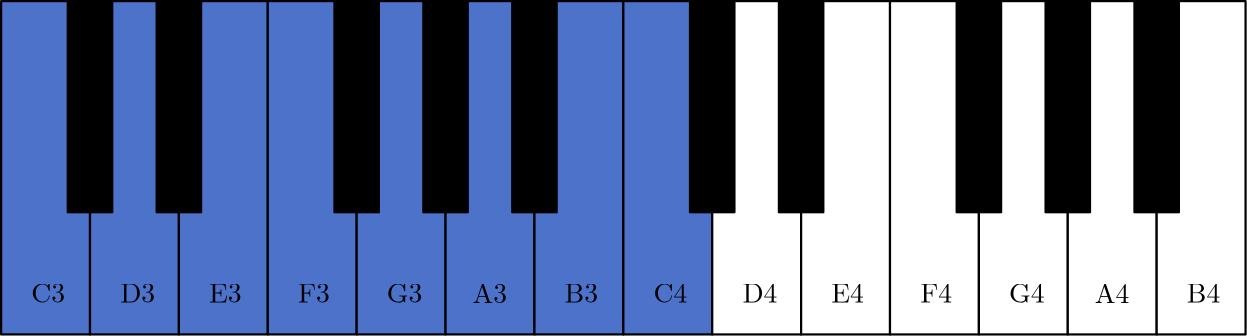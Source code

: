 <?xml version="1.0"?>
<!DOCTYPE ipe SYSTEM "ipe.dtd">
<ipe version="70218" creator="Ipe 7.2.24">
<info created="D:20220624233952" modified="D:20230701222227"/>
<ipestyle name="basic">
<symbol name="arrow/arc(spx)">
<path stroke="sym-stroke" fill="sym-stroke" pen="sym-pen">
0 0 m
-1 0.333 l
-1 -0.333 l
h
</path>
</symbol>
<symbol name="arrow/farc(spx)">
<path stroke="sym-stroke" fill="white" pen="sym-pen">
0 0 m
-1 0.333 l
-1 -0.333 l
h
</path>
</symbol>
<symbol name="arrow/ptarc(spx)">
<path stroke="sym-stroke" fill="sym-stroke" pen="sym-pen">
0 0 m
-1 0.333 l
-0.8 0 l
-1 -0.333 l
h
</path>
</symbol>
<symbol name="arrow/fptarc(spx)">
<path stroke="sym-stroke" fill="white" pen="sym-pen">
0 0 m
-1 0.333 l
-0.8 0 l
-1 -0.333 l
h
</path>
</symbol>
<symbol name="mark/circle(sx)" transformations="translations">
<path fill="sym-stroke">
0.6 0 0 0.6 0 0 e
0.4 0 0 0.4 0 0 e
</path>
</symbol>
<symbol name="mark/disk(sx)" transformations="translations">
<path fill="sym-stroke">
0.6 0 0 0.6 0 0 e
</path>
</symbol>
<symbol name="mark/fdisk(sfx)" transformations="translations">
<group>
<path fill="sym-fill">
0.5 0 0 0.5 0 0 e
</path>
<path fill="sym-stroke" fillrule="eofill">
0.6 0 0 0.6 0 0 e
0.4 0 0 0.4 0 0 e
</path>
</group>
</symbol>
<symbol name="mark/box(sx)" transformations="translations">
<path fill="sym-stroke" fillrule="eofill">
-0.6 -0.6 m
0.6 -0.6 l
0.6 0.6 l
-0.6 0.6 l
h
-0.4 -0.4 m
0.4 -0.4 l
0.4 0.4 l
-0.4 0.4 l
h
</path>
</symbol>
<symbol name="mark/square(sx)" transformations="translations">
<path fill="sym-stroke">
-0.6 -0.6 m
0.6 -0.6 l
0.6 0.6 l
-0.6 0.6 l
h
</path>
</symbol>
<symbol name="mark/fsquare(sfx)" transformations="translations">
<group>
<path fill="sym-fill">
-0.5 -0.5 m
0.5 -0.5 l
0.5 0.5 l
-0.5 0.5 l
h
</path>
<path fill="sym-stroke" fillrule="eofill">
-0.6 -0.6 m
0.6 -0.6 l
0.6 0.6 l
-0.6 0.6 l
h
-0.4 -0.4 m
0.4 -0.4 l
0.4 0.4 l
-0.4 0.4 l
h
</path>
</group>
</symbol>
<symbol name="mark/cross(sx)" transformations="translations">
<group>
<path fill="sym-stroke">
-0.43 -0.57 m
0.57 0.43 l
0.43 0.57 l
-0.57 -0.43 l
h
</path>
<path fill="sym-stroke">
-0.43 0.57 m
0.57 -0.43 l
0.43 -0.57 l
-0.57 0.43 l
h
</path>
</group>
</symbol>
<symbol name="arrow/fnormal(spx)">
<path stroke="sym-stroke" fill="white" pen="sym-pen">
0 0 m
-1 0.333 l
-1 -0.333 l
h
</path>
</symbol>
<symbol name="arrow/pointed(spx)">
<path stroke="sym-stroke" fill="sym-stroke" pen="sym-pen">
0 0 m
-1 0.333 l
-0.8 0 l
-1 -0.333 l
h
</path>
</symbol>
<symbol name="arrow/fpointed(spx)">
<path stroke="sym-stroke" fill="white" pen="sym-pen">
0 0 m
-1 0.333 l
-0.8 0 l
-1 -0.333 l
h
</path>
</symbol>
<symbol name="arrow/linear(spx)">
<path stroke="sym-stroke" pen="sym-pen">
-1 0.333 m
0 0 l
-1 -0.333 l
</path>
</symbol>
<symbol name="arrow/fdouble(spx)">
<path stroke="sym-stroke" fill="white" pen="sym-pen">
0 0 m
-1 0.333 l
-1 -0.333 l
h
-1 0 m
-2 0.333 l
-2 -0.333 l
h
</path>
</symbol>
<symbol name="arrow/double(spx)">
<path stroke="sym-stroke" fill="sym-stroke" pen="sym-pen">
0 0 m
-1 0.333 l
-1 -0.333 l
h
-1 0 m
-2 0.333 l
-2 -0.333 l
h
</path>
</symbol>
<anglesize name="22.5 deg" value="22.5"/>
<anglesize name="30 deg" value="30"/>
<anglesize name="45 deg" value="45"/>
<anglesize name="60 deg" value="60"/>
<anglesize name="90 deg" value="90"/>
<arrowsize name="large" value="10"/>
<arrowsize name="small" value="5"/>
<arrowsize name="tiny" value="3"/>
<color name="blue" value="0 0 1"/>
<color name="brown" value="0.647 0.165 0.165"/>
<color name="darkblue" value="0 0 0.545"/>
<color name="darkcyan" value="0 0.545 0.545"/>
<color name="darkgray" value="0.663"/>
<color name="darkgreen" value="0 0.392 0"/>
<color name="darkmagenta" value="0.545 0 0.545"/>
<color name="darkorange" value="1 0.549 0"/>
<color name="darkred" value="0.545 0 0"/>
<color name="gold" value="1 0.843 0"/>
<color name="gray" value="0.745"/>
<color name="green" value="0 1 0"/>
<color name="lightblue" value="0.678 0.847 0.902"/>
<color name="lightcyan" value="0.878 1 1"/>
<color name="lightgray" value="0.827"/>
<color name="lightgreen" value="0.565 0.933 0.565"/>
<color name="lightyellow" value="1 1 0.878"/>
<color name="navy" value="0 0 0.502"/>
<color name="orange" value="1 0.647 0"/>
<color name="pink" value="1 0.753 0.796"/>
<color name="purple" value="0.627 0.125 0.941"/>
<color name="red" value="1 0 0"/>
<color name="sbblue" value="0.298 0.447 0.79"/>
<color name="sbgreen" value="0.333 0.658 0.407"/>
<color name="sborange" value="0.866 0.517 0.321"/>
<color name="sbpurple" value="0.505 0.447 0.698"/>
<color name="sbred" value="0.768 0.305 0.321"/>
<color name="seagreen" value="0.18 0.545 0.341"/>
<color name="turquoise" value="0.251 0.878 0.816"/>
<color name="verydarkgray" value="0.4"/>
<color name="violet" value="0.933 0.51 0.933"/>
<color name="yellow" value="1 1 0"/>
<dashstyle name="dash dot dotted" value="[4 2 1 2 1 2] 0"/>
<dashstyle name="dash dotted" value="[4 2 1 2] 0"/>
<dashstyle name="dashed" value="[4] 0"/>
<dashstyle name="dotted" value="[1 3] 0"/>
<gridsize name="10 pts (~3.5 mm)" value="10"/>
<gridsize name="14 pts (~5 mm)" value="14"/>
<gridsize name="16 pts (~6 mm)" value="16"/>
<gridsize name="20 pts (~7 mm)" value="20"/>
<gridsize name="28 pts (~10 mm)" value="28"/>
<gridsize name="32 pts (~12 mm)" value="32"/>
<gridsize name="4 pts" value="4"/>
<gridsize name="56 pts (~20 mm)" value="56"/>
<gridsize name="8 pts (~3 mm)" value="8"/>
<opacity name="10%" value="0.1"/>
<opacity name="30%" value="0.3"/>
<opacity name="50%" value="0.5"/>
<opacity name="75%" value="0.75"/>
<pen name="fat" value="1.2"/>
<pen name="heavier" value="0.8"/>
<pen name="ultrafat" value="2"/>
<symbolsize name="large" value="5"/>
<symbolsize name="small" value="2"/>
<symbolsize name="tiny" value="1.1"/>
<textsize name="Huge" value="\Huge"/>
<textsize name="LARGE" value="\LARGE"/>
<textsize name="Large" value="\Large"/>
<textsize name="footnote" value="\footnotesize"/>
<textsize name="huge" value="\huge"/>
<textsize name="large" value="\large"/>
<textsize name="small" value="\small"/>
<textsize name="tiny" value="\tiny"/>
<textstyle name="center" begin="\begin{center}" end="\end{center}"/>
<textstyle name="item" begin="\begin{itemize}\item{}" end="\end{itemize}"/>
<textstyle name="itemize" begin="\begin{itemize}" end="\end{itemize}"/>
<tiling name="falling" angle="-60" step="4" width="1"/>
<tiling name="rising" angle="30" step="4" width="1"/>
</ipestyle>
<page>
<layer name="alpha"/>
<view layers="alpha" active="alpha"/>
<path layer="alpha" stroke="black" fill="sbblue" pen="0.8">
64 784 m
64 664 l
96 664 l
96 784 l
h
</path>
<path matrix="1 0 0 1 32 0" stroke="black" fill="sbblue" pen="0.8">
64 784 m
64 664 l
96 664 l
96 784 l
h
</path>
<path matrix="1 0 0 1 64 0" stroke="black" fill="sbblue" pen="0.8">
64 784 m
64 664 l
96 664 l
96 784 l
h
</path>
<path matrix="1 0 0 1 96 0" stroke="black" fill="sbblue" pen="0.8">
64 784 m
64 664 l
96 664 l
96 784 l
h
</path>
<path matrix="1 0 0 1 128 0" stroke="black" fill="sbblue" pen="0.8">
64 784 m
64 664 l
96 664 l
96 784 l
h
</path>
<path matrix="1 0 0 1 160 0" stroke="black" fill="sbblue" pen="0.8">
64 784 m
64 664 l
96 664 l
96 784 l
h
</path>
<path matrix="1 0 0 1 192 0" stroke="black" fill="sbblue" pen="0.8">
64 784 m
64 664 l
96 664 l
96 784 l
h
</path>
<path stroke="black" fill="black" pen="0.8">
88 784 m
88 708 l
104 708 l
104 784 l
h
</path>
<text matrix="1 0 0 1 -1.14491 83.4584" transformations="translations" pos="76 592" stroke="black" type="label" width="12.177" height="6.808" depth="0" valign="baseline" size="10">C3</text>
<text matrix="1 0 0 1 30.8551 83.4584" transformations="translations" pos="76 592" stroke="black" type="label" width="12.592" height="6.808" depth="0" valign="baseline" size="10">D3</text>
<text matrix="1 0 0 1 62.8551 83.4584" transformations="translations" pos="76 592" stroke="black" type="label" width="11.761" height="6.808" depth="0" valign="baseline" size="10">E3</text>
<text matrix="1 0 0 1 94.8551 83.4584" transformations="translations" pos="76 592" stroke="black" type="label" width="11.485" height="6.808" depth="0" valign="baseline" size="10">F3</text>
<text matrix="1 0 0 1 126.855 83.4584" transformations="translations" pos="76 592" stroke="black" type="label" width="12.799" height="6.808" depth="0" valign="baseline" size="10">G3</text>
<text matrix="1 0 0 1 157.683 83.3299" transformations="translations" pos="76 592" stroke="black" type="label" width="12.453" height="6.808" depth="0" valign="baseline" size="10">A3</text>
<text matrix="1 0 0 1 190.855 83.4584" transformations="translations" pos="76 592" stroke="black" type="label" width="12.038" height="6.808" depth="0" valign="baseline" size="10">B3</text>
<path matrix="1 0 0 1 32 0" stroke="black" fill="black" pen="0.8">
88 784 m
88 708 l
104 708 l
104 784 l
h
</path>
<path matrix="1 0 0 1 96 0" stroke="black" fill="black" pen="0.8">
88 784 m
88 708 l
104 708 l
104 784 l
h
</path>
<path matrix="1 0 0 1 128 0" stroke="black" fill="black" pen="0.8">
88 784 m
88 708 l
104 708 l
104 784 l
h
</path>
<path matrix="1 0 0 1 160 0" stroke="black" fill="black" pen="0.8">
88 784 m
88 708 l
104 708 l
104 784 l
h
</path>
<path matrix="1 0 0 1 224 0" stroke="black" fill="sbblue" pen="0.8">
64 784 m
64 664 l
96 664 l
96 784 l
h
</path>
<path matrix="1 0 0 1 256 0" stroke="black" fill="white" pen="0.8">
64 784 m
64 664 l
96 664 l
96 784 l
h
</path>
<path matrix="1 0 0 1 288 0" stroke="black" fill="white" pen="0.8">
64 784 m
64 664 l
96 664 l
96 784 l
h
</path>
<path matrix="1 0 0 1 320 0" stroke="black" fill="white" pen="0.8">
64 784 m
64 664 l
96 664 l
96 784 l
h
</path>
<path matrix="1 0 0 1 352 0" stroke="black" fill="white" pen="0.8">
64 784 m
64 664 l
96 664 l
96 784 l
h
</path>
<path matrix="1 0 0 1 384 0" stroke="black" fill="white" pen="0.8">
64 784 m
64 664 l
96 664 l
96 784 l
h
</path>
<path matrix="1 0 0 1 416 0" stroke="black" fill="white" pen="0.8">
64 784 m
64 664 l
96 664 l
96 784 l
h
</path>
<path matrix="1 0 0 1 224 0" stroke="black" fill="black" pen="0.8">
88 784 m
88 708 l
104 708 l
104 784 l
h
</path>
<text matrix="1 0 0 1 222.855 83.4584" transformations="translations" pos="76 592" stroke="black" type="label" width="12.177" height="6.808" depth="0" valign="baseline" size="10">C4</text>
<text matrix="1 0 0 1 254.855 83.4584" transformations="translations" pos="76 592" stroke="black" type="label" width="12.592" height="6.808" depth="0" valign="baseline" size="10">D4</text>
<text matrix="1 0 0 1 286.855 83.4584" transformations="translations" pos="76 592" stroke="black" type="label" width="11.761" height="6.808" depth="0" valign="baseline" size="10">E4</text>
<text matrix="1 0 0 1 318.855 83.4584" transformations="translations" pos="76 592" stroke="black" type="label" width="11.485" height="6.808" depth="0" valign="baseline" size="10">F4</text>
<text matrix="1 0 0 1 350.855 83.4584" transformations="translations" pos="76 592" stroke="black" type="label" width="12.799" height="6.808" depth="0" valign="baseline" size="10">G4</text>
<text matrix="1 0 0 1 381.683 83.3299" transformations="translations" pos="76 592" stroke="black" type="label" width="12.453" height="6.808" depth="0" valign="baseline" size="10">A4</text>
<text matrix="1 0 0 1 414.855 83.4584" transformations="translations" pos="76 592" stroke="black" type="label" width="12.038" height="6.808" depth="0" valign="baseline" size="10">B4</text>
<path matrix="1 0 0 1 256 0" stroke="black" fill="black" pen="0.8">
88 784 m
88 708 l
104 708 l
104 784 l
h
</path>
<path matrix="1 0 0 1 320 0" stroke="black" fill="black" pen="0.8">
88 784 m
88 708 l
104 708 l
104 784 l
h
</path>
<path matrix="1 0 0 1 352 0" stroke="black" fill="black" pen="0.8">
88 784 m
88 708 l
104 708 l
104 784 l
h
</path>
<path matrix="1 0 0 1 384 0" stroke="black" fill="black" pen="0.8">
88 784 m
88 708 l
104 708 l
104 784 l
h
</path>
</page>
</ipe>
